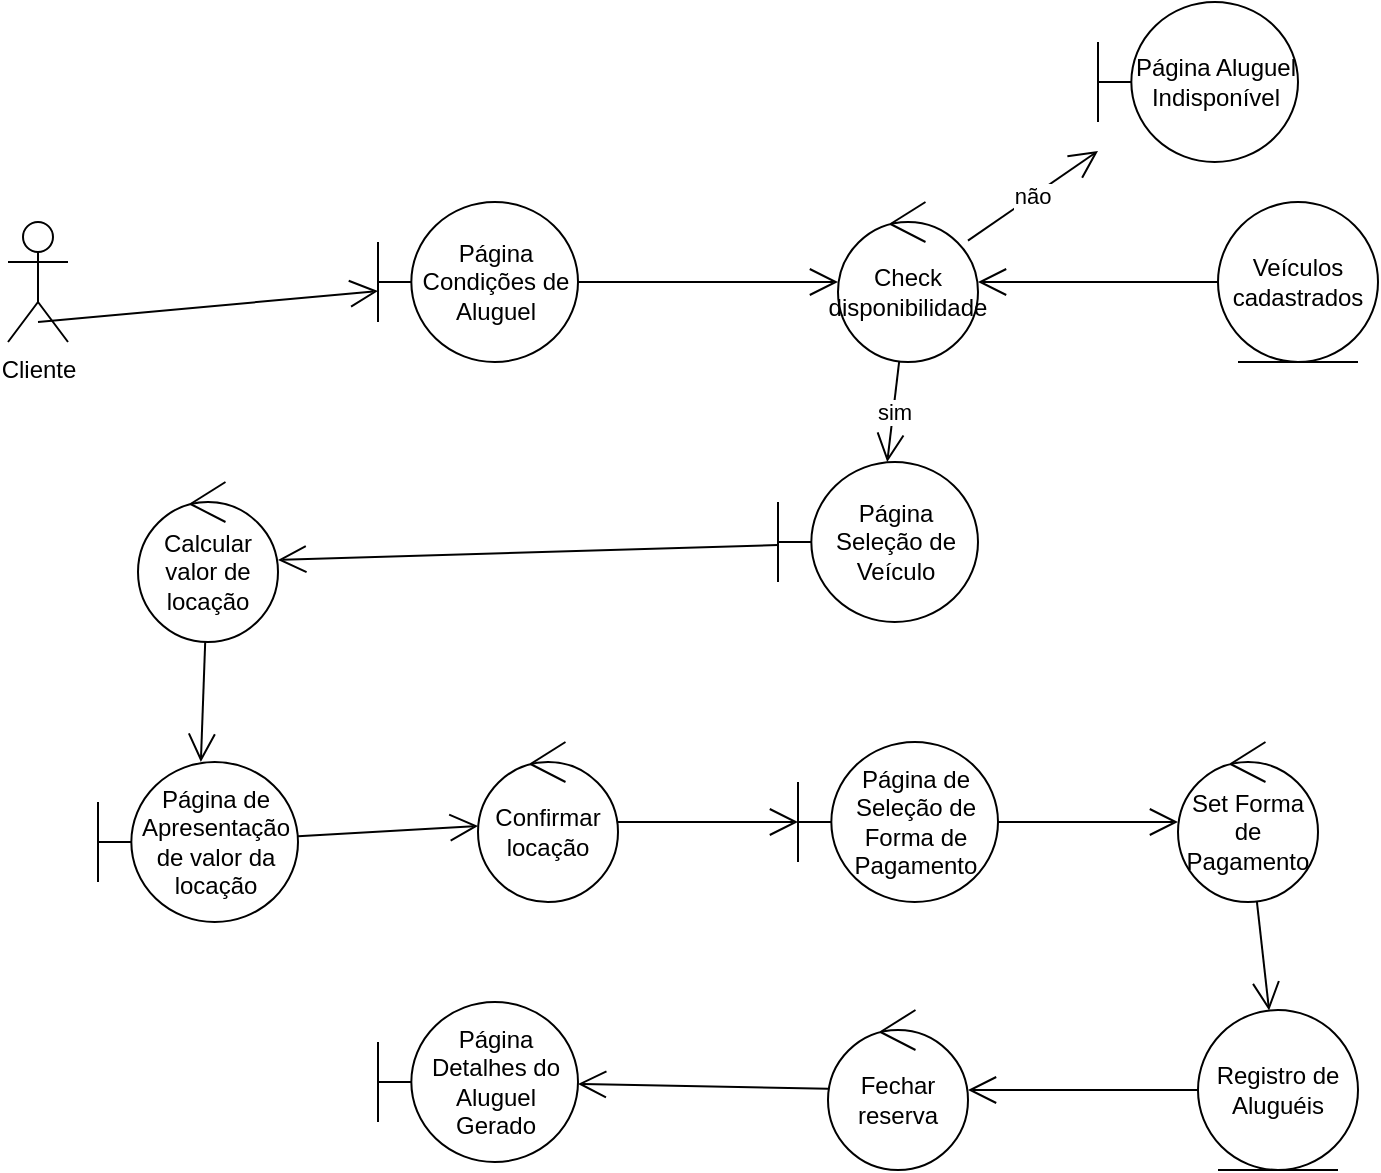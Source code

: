 <mxfile version="10.6.6" type="device"><diagram id="uJ_c94wsbtnvdFdrm8AR" name="Page-1"><mxGraphModel dx="769" dy="422" grid="1" gridSize="10" guides="1" tooltips="1" connect="1" arrows="1" fold="1" page="1" pageScale="1" pageWidth="827" pageHeight="1169" math="0" shadow="0"><root><mxCell id="0"/><mxCell id="1" parent="0"/><mxCell id="2Z9Odqp5TD-mMDC2iHWW-1" value="Página Condições de Aluguel" style="shape=umlBoundary;whiteSpace=wrap;html=1;" parent="1" vertex="1"><mxGeometry x="250" y="100" width="100" height="80" as="geometry"/></mxCell><mxCell id="2Z9Odqp5TD-mMDC2iHWW-2" value="Veículos cadastrados" style="ellipse;shape=umlEntity;whiteSpace=wrap;html=1;" parent="1" vertex="1"><mxGeometry x="670" y="100" width="80" height="80" as="geometry"/></mxCell><mxCell id="2Z9Odqp5TD-mMDC2iHWW-3" value="Check disponibilidade&lt;br&gt;" style="ellipse;shape=umlControl;whiteSpace=wrap;html=1;" parent="1" vertex="1"><mxGeometry x="480" y="100" width="70" height="80" as="geometry"/></mxCell><mxCell id="2Z9Odqp5TD-mMDC2iHWW-4" value="Cliente&lt;br&gt;&lt;br&gt;" style="shape=umlActor;verticalLabelPosition=bottom;labelBackgroundColor=#ffffff;verticalAlign=top;html=1;" parent="1" vertex="1"><mxGeometry x="65" y="110" width="30" height="60" as="geometry"/></mxCell><mxCell id="2Z9Odqp5TD-mMDC2iHWW-9" value="" style="endArrow=open;endFill=1;endSize=12;html=1;" parent="1" target="2Z9Odqp5TD-mMDC2iHWW-1" edge="1"><mxGeometry width="160" relative="1" as="geometry"><mxPoint x="80" y="160" as="sourcePoint"/><mxPoint x="220" y="580" as="targetPoint"/></mxGeometry></mxCell><mxCell id="2Z9Odqp5TD-mMDC2iHWW-10" value="" style="endArrow=open;endFill=1;endSize=12;html=1;" parent="1" source="2Z9Odqp5TD-mMDC2iHWW-1" target="2Z9Odqp5TD-mMDC2iHWW-3" edge="1"><mxGeometry width="160" relative="1" as="geometry"><mxPoint x="60" y="580" as="sourcePoint"/><mxPoint x="220" y="580" as="targetPoint"/></mxGeometry></mxCell><mxCell id="2Z9Odqp5TD-mMDC2iHWW-12" value="" style="endArrow=open;endFill=1;endSize=12;html=1;" parent="1" source="2Z9Odqp5TD-mMDC2iHWW-2" target="2Z9Odqp5TD-mMDC2iHWW-3" edge="1"><mxGeometry width="160" relative="1" as="geometry"><mxPoint x="60" y="220" as="sourcePoint"/><mxPoint x="220" y="220" as="targetPoint"/></mxGeometry></mxCell><mxCell id="2Z9Odqp5TD-mMDC2iHWW-14" value="Página Seleção de Veículo" style="shape=umlBoundary;whiteSpace=wrap;html=1;" parent="1" vertex="1"><mxGeometry x="450" y="230" width="100" height="80" as="geometry"/></mxCell><mxCell id="2Z9Odqp5TD-mMDC2iHWW-19" value="Página Aluguel Indisponível" style="shape=umlBoundary;whiteSpace=wrap;html=1;" parent="1" vertex="1"><mxGeometry x="610" width="100" height="80" as="geometry"/></mxCell><mxCell id="2Z9Odqp5TD-mMDC2iHWW-24" value="Calcular valor de locação" style="ellipse;shape=umlControl;whiteSpace=wrap;html=1;" parent="1" vertex="1"><mxGeometry x="130" y="240" width="70" height="80" as="geometry"/></mxCell><mxCell id="2Z9Odqp5TD-mMDC2iHWW-25" value="" style="endArrow=open;endFill=1;endSize=12;html=1;" parent="1" source="2Z9Odqp5TD-mMDC2iHWW-14" target="2Z9Odqp5TD-mMDC2iHWW-24" edge="1"><mxGeometry width="160" relative="1" as="geometry"><mxPoint x="280.05" y="272.127" as="sourcePoint"/><mxPoint x="220" y="340" as="targetPoint"/></mxGeometry></mxCell><mxCell id="2Z9Odqp5TD-mMDC2iHWW-26" value="Página de Apresentação de valor da locação" style="shape=umlBoundary;whiteSpace=wrap;html=1;" parent="1" vertex="1"><mxGeometry x="110" y="380" width="100" height="80" as="geometry"/></mxCell><mxCell id="2Z9Odqp5TD-mMDC2iHWW-27" value="" style="endArrow=open;endFill=1;endSize=12;html=1;" parent="1" source="2Z9Odqp5TD-mMDC2iHWW-24" target="2Z9Odqp5TD-mMDC2iHWW-26" edge="1"><mxGeometry width="160" relative="1" as="geometry"><mxPoint x="60" y="480" as="sourcePoint"/><mxPoint x="220" y="480" as="targetPoint"/></mxGeometry></mxCell><mxCell id="2Z9Odqp5TD-mMDC2iHWW-28" value="Confirmar locação" style="ellipse;shape=umlControl;whiteSpace=wrap;html=1;" parent="1" vertex="1"><mxGeometry x="300" y="370" width="70" height="80" as="geometry"/></mxCell><mxCell id="2Z9Odqp5TD-mMDC2iHWW-29" value="" style="endArrow=open;endFill=1;endSize=12;html=1;" parent="1" source="2Z9Odqp5TD-mMDC2iHWW-26" target="2Z9Odqp5TD-mMDC2iHWW-28" edge="1"><mxGeometry width="160" relative="1" as="geometry"><mxPoint x="60" y="480" as="sourcePoint"/><mxPoint x="220" y="480" as="targetPoint"/></mxGeometry></mxCell><mxCell id="2Z9Odqp5TD-mMDC2iHWW-32" value="" style="endArrow=open;endFill=1;endSize=12;html=1;" parent="1" source="2Z9Odqp5TD-mMDC2iHWW-28" target="2Z9Odqp5TD-mMDC2iHWW-33" edge="1"><mxGeometry width="160" relative="1" as="geometry"><mxPoint x="60" y="480" as="sourcePoint"/><mxPoint x="450" y="410" as="targetPoint"/></mxGeometry></mxCell><mxCell id="2Z9Odqp5TD-mMDC2iHWW-33" value="Página de Seleção de Forma de Pagamento" style="shape=umlBoundary;whiteSpace=wrap;html=1;" parent="1" vertex="1"><mxGeometry x="460" y="370" width="100" height="80" as="geometry"/></mxCell><mxCell id="2Z9Odqp5TD-mMDC2iHWW-34" value="Set Forma de Pagamento" style="ellipse;shape=umlControl;whiteSpace=wrap;html=1;" parent="1" vertex="1"><mxGeometry x="650" y="370" width="70" height="80" as="geometry"/></mxCell><mxCell id="2Z9Odqp5TD-mMDC2iHWW-35" value="" style="endArrow=open;endFill=1;endSize=12;html=1;" parent="1" source="2Z9Odqp5TD-mMDC2iHWW-33" target="2Z9Odqp5TD-mMDC2iHWW-34" edge="1"><mxGeometry width="160" relative="1" as="geometry"><mxPoint x="60" y="480" as="sourcePoint"/><mxPoint x="220" y="480" as="targetPoint"/></mxGeometry></mxCell><mxCell id="2Z9Odqp5TD-mMDC2iHWW-36" value="sim" style="endArrow=open;endFill=1;endSize=12;html=1;" parent="1" source="2Z9Odqp5TD-mMDC2iHWW-3" target="2Z9Odqp5TD-mMDC2iHWW-14" edge="1"><mxGeometry width="160" relative="1" as="geometry"><mxPoint x="60" y="480" as="sourcePoint"/><mxPoint x="220" y="480" as="targetPoint"/></mxGeometry></mxCell><mxCell id="2Z9Odqp5TD-mMDC2iHWW-37" value="não" style="endArrow=open;endFill=1;endSize=12;html=1;" parent="1" source="2Z9Odqp5TD-mMDC2iHWW-3" target="2Z9Odqp5TD-mMDC2iHWW-19" edge="1"><mxGeometry width="160" relative="1" as="geometry"><mxPoint x="60" y="480" as="sourcePoint"/><mxPoint x="220" y="480" as="targetPoint"/></mxGeometry></mxCell><mxCell id="2Z9Odqp5TD-mMDC2iHWW-38" value="Registro de Aluguéis" style="ellipse;shape=umlEntity;whiteSpace=wrap;html=1;" parent="1" vertex="1"><mxGeometry x="660" y="504" width="80" height="80" as="geometry"/></mxCell><mxCell id="2Z9Odqp5TD-mMDC2iHWW-39" value="" style="endArrow=open;endFill=1;endSize=12;html=1;" parent="1" source="2Z9Odqp5TD-mMDC2iHWW-34" target="2Z9Odqp5TD-mMDC2iHWW-38" edge="1"><mxGeometry width="160" relative="1" as="geometry"><mxPoint x="60" y="610" as="sourcePoint"/><mxPoint x="220" y="610" as="targetPoint"/></mxGeometry></mxCell><mxCell id="2Z9Odqp5TD-mMDC2iHWW-40" value="Fechar reserva" style="ellipse;shape=umlControl;whiteSpace=wrap;html=1;" parent="1" vertex="1"><mxGeometry x="475" y="504" width="70" height="80" as="geometry"/></mxCell><mxCell id="2Z9Odqp5TD-mMDC2iHWW-41" value="" style="endArrow=open;endFill=1;endSize=12;html=1;" parent="1" source="2Z9Odqp5TD-mMDC2iHWW-38" target="2Z9Odqp5TD-mMDC2iHWW-40" edge="1"><mxGeometry width="160" relative="1" as="geometry"><mxPoint x="60" y="610" as="sourcePoint"/><mxPoint x="220" y="610" as="targetPoint"/></mxGeometry></mxCell><mxCell id="2Z9Odqp5TD-mMDC2iHWW-42" value="Página Detalhes do Aluguel Gerado" style="shape=umlBoundary;whiteSpace=wrap;html=1;" parent="1" vertex="1"><mxGeometry x="250" y="500" width="100" height="80" as="geometry"/></mxCell><mxCell id="2Z9Odqp5TD-mMDC2iHWW-43" value="" style="endArrow=open;endFill=1;endSize=12;html=1;" parent="1" source="2Z9Odqp5TD-mMDC2iHWW-40" target="2Z9Odqp5TD-mMDC2iHWW-42" edge="1"><mxGeometry width="160" relative="1" as="geometry"><mxPoint x="60" y="610" as="sourcePoint"/><mxPoint x="220" y="610" as="targetPoint"/></mxGeometry></mxCell></root></mxGraphModel></diagram></mxfile>